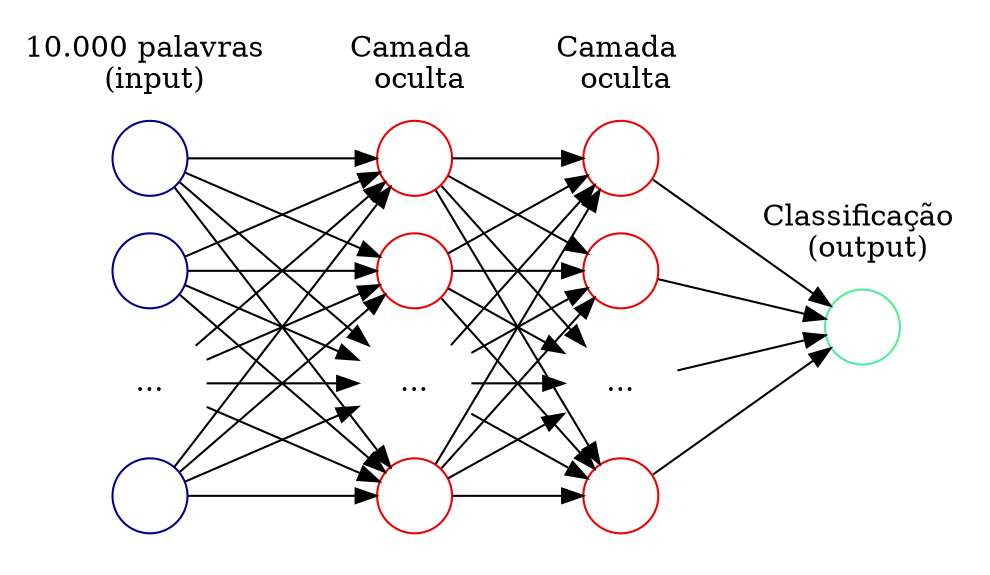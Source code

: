 digraph G {

        rankdir=LR
        splines=line
        tooltip="Estrutura"
        
        node [fixedsize=true,label=""];

        subgraph cluster_0 {
		color=white;
		node [style=solid,color=blue4,shape=circle];
		x1 x2 x3[label="...",shape=none] x4;
		label = "10.000 palavras \n (input)";
	}

	subgraph cluster_1 {
		color=white;
		node [style=solid,color=red2,shape=circle];
		a12 a22 a32[label="...",shape=none] a42;
		label = "Camada \n oculta";
	}
	
	subgraph cluster_2 {
		color=white;
		node [style=solid,color=red2,shape=circle];
		a13 a23 a33[label="...",shape=none] a43;
		label = "Camada \n oculta";
	}

	subgraph cluster_3 {
		color=white;
		node [style=solid,color=seagreen2,shape=circle];
		O;
		label="Classificação \n (output)";
	}

        x1 -> a12;
        x1 -> a22;
        x1 -> a32;
        x1 -> a42;
        
        x2 -> a12;
        x2 -> a22;
        x2 -> a32;
        x2 -> a42;
        
        x3 -> a12;
        x3 -> a22;
        x3 -> a32;
        x3 -> a42;
        
        x4 -> a12;
        x4 -> a22;
        x4 -> a32;
        x4 -> a42;
        
        a12 -> a13;
        a12 -> a23;
        a12 -> a33;
        a12 -> a43;
        
        a22 -> a13;
        a22 -> a23;
        a22 -> a33;
        a22 -> a43;
        
        a32 -> a13;
        a32 -> a23;
        a32 -> a33;
        a32 -> a43;
        
        a42 -> a13;
        a42 -> a23;
        a42 -> a33;
        a42 -> a43;

        a13 -> O;
        a23 -> O;
        a33 -> O;
        a43 -> O;

}